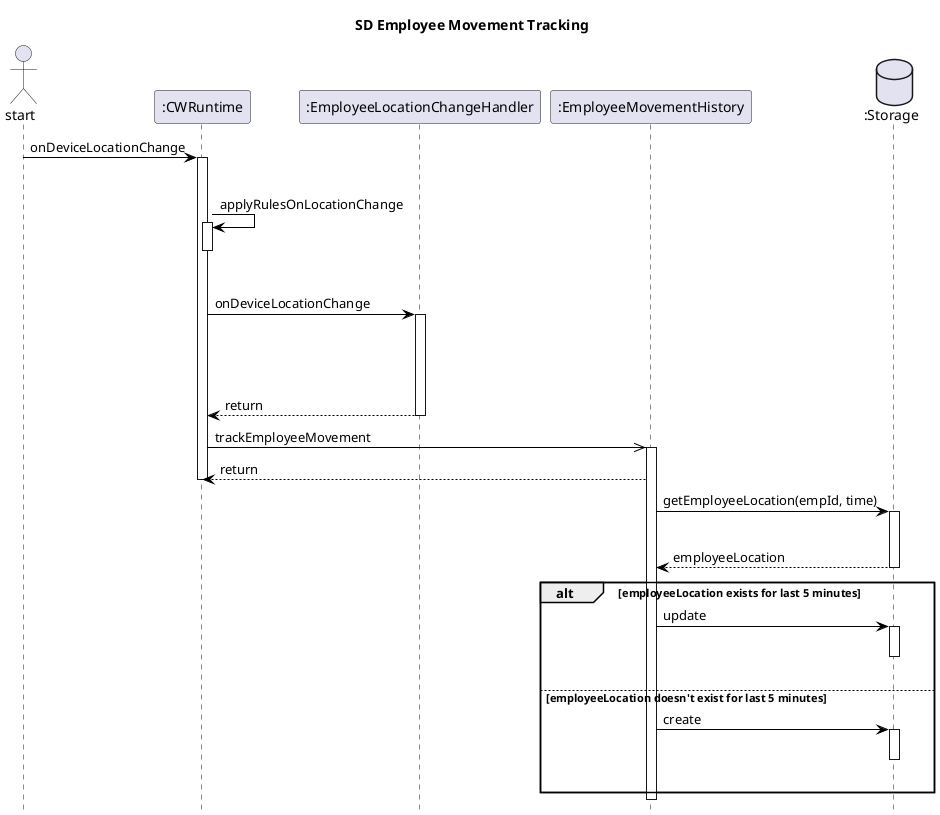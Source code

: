 @startuml
title SD Employee Movement Tracking

hide footbox

actor start
participant ":CWRuntime" as cwRuntime
participant ":EmployeeLocationChangeHandler" as elch
participant ":EmployeeMovementHistory" as emh
database ":Storage" as db

start [#black]-> cwRuntime : onDeviceLocationChange
activate cwRuntime

|||

cwRuntime [#black]-> cwRuntime :applyRulesOnLocationChange
activate cwRuntime

|||

deactivate cwRuntime

cwRuntime [#black]-> elch :onDeviceLocationChange
activate elch
||70|

elch [#black]--> cwRuntime :return
deactivate elch

cwRuntime [#black]->> emh:trackEmployeeMovement
activate emh

emh [#black]--> cwRuntime:return
deactivate cwRuntime

emh [#black]-> db:getEmployeeLocation(empId, time)
activate db
|||
db [#black]--> emh:employeeLocation
deactivate db

alt employeeLocation exists for last 5 minutes
    emh [#black]-> db:update
    activate db
    |||
    deactivate db
else employeeLocation doesn't exist for last 5 minutes
    emh [#black]-> db:create
    activate db
    |||
    deactivate db
end

deactivate emh

@enduml